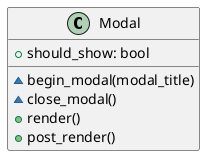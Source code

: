 @startuml
'https://plantuml.com/class-diagram

class Modal {
    + should_show: bool

    ~ begin_modal(modal_title)
    ~ close_modal()
    + render()
    + post_render()
}

@enduml